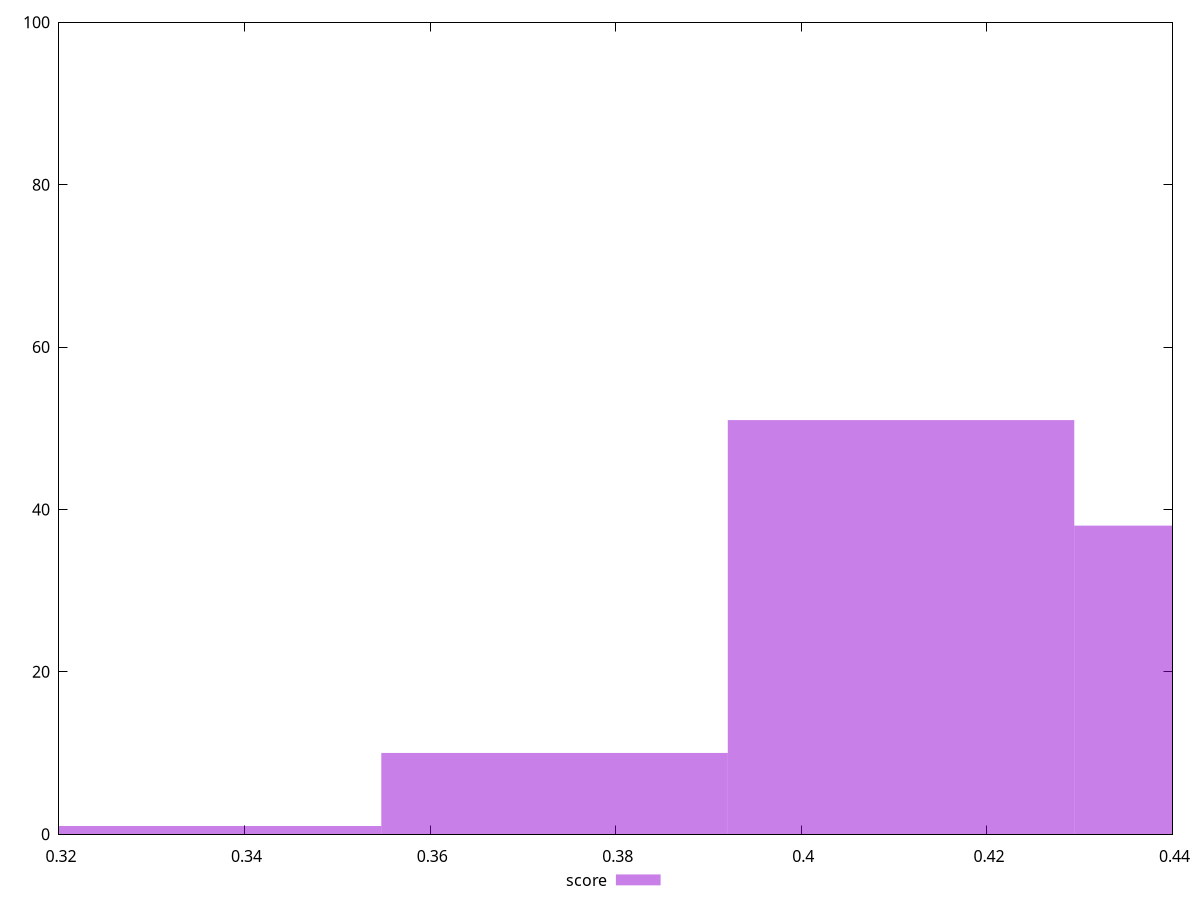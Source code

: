 reset

$score <<EOF
0.37340434930464883 10
0.41074478423511374 51
0.44808521916557864 38
0.336063914374184 1
EOF

set key outside below
set boxwidth 0.037340434930464884
set xrange [0.32:0.44]
set yrange [0:100]
set trange [0:100]
set style fill transparent solid 0.5 noborder
set terminal svg size 640, 490 enhanced background rgb 'white'
set output "reports/report_00028_2021-02-24T12-49-42.674Z/uses-rel-preload/samples/music/score/histogram.svg"

plot $score title "score" with boxes

reset
